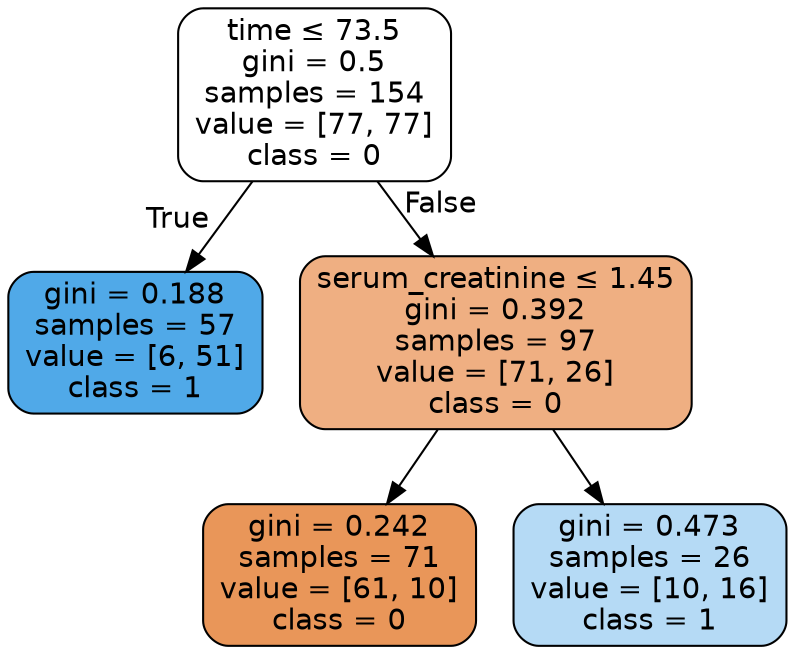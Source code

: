digraph Tree {
node [shape=box, style="filled, rounded", color="black", fontname=helvetica] ;
edge [fontname=helvetica] ;
0 [label=<time &le; 73.5<br/>gini = 0.5<br/>samples = 154<br/>value = [77, 77]<br/>class = 0>, fillcolor="#ffffff"] ;
1 [label=<gini = 0.188<br/>samples = 57<br/>value = [6, 51]<br/>class = 1>, fillcolor="#50a9e8"] ;
0 -> 1 [labeldistance=2.5, labelangle=45, headlabel="True"] ;
2 [label=<serum_creatinine &le; 1.45<br/>gini = 0.392<br/>samples = 97<br/>value = [71, 26]<br/>class = 0>, fillcolor="#efaf82"] ;
0 -> 2 [labeldistance=2.5, labelangle=-45, headlabel="False"] ;
3 [label=<gini = 0.242<br/>samples = 71<br/>value = [61, 10]<br/>class = 0>, fillcolor="#e99659"] ;
2 -> 3 ;
4 [label=<gini = 0.473<br/>samples = 26<br/>value = [10, 16]<br/>class = 1>, fillcolor="#b5daf5"] ;
2 -> 4 ;
}